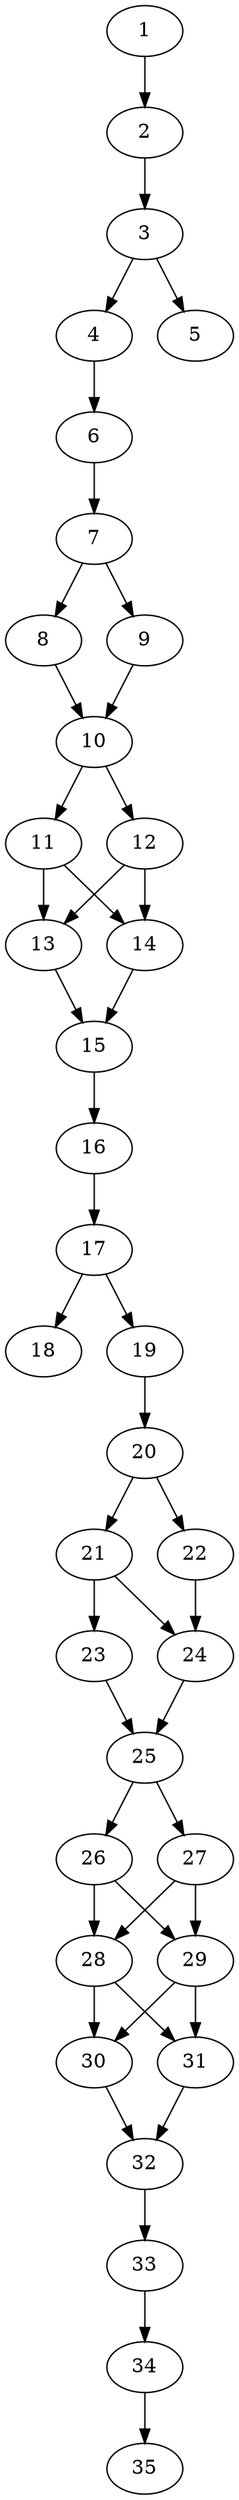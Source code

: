 // DAG automatically generated by daggen at Thu Oct  3 14:05:37 2019
// ./daggen --dot -n 35 --ccr 0.4 --fat 0.3 --regular 0.5 --density 0.9 --mindata 5242880 --maxdata 52428800 
digraph G {
  1 [size="104768000", alpha="0.01", expect_size="41907200"] 
  1 -> 2 [size ="41907200"]
  2 [size="76728320", alpha="0.04", expect_size="30691328"] 
  2 -> 3 [size ="30691328"]
  3 [size="128284160", alpha="0.10", expect_size="51313664"] 
  3 -> 4 [size ="51313664"]
  3 -> 5 [size ="51313664"]
  4 [size="95869440", alpha="0.17", expect_size="38347776"] 
  4 -> 6 [size ="38347776"]
  5 [size="61007360", alpha="0.17", expect_size="24402944"] 
  6 [size="19476480", alpha="0.20", expect_size="7790592"] 
  6 -> 7 [size ="7790592"]
  7 [size="72780800", alpha="0.01", expect_size="29112320"] 
  7 -> 8 [size ="29112320"]
  7 -> 9 [size ="29112320"]
  8 [size="33172480", alpha="0.02", expect_size="13268992"] 
  8 -> 10 [size ="13268992"]
  9 [size="113610240", alpha="0.16", expect_size="45444096"] 
  9 -> 10 [size ="45444096"]
  10 [size="128803840", alpha="0.16", expect_size="51521536"] 
  10 -> 11 [size ="51521536"]
  10 -> 12 [size ="51521536"]
  11 [size="41582080", alpha="0.07", expect_size="16632832"] 
  11 -> 13 [size ="16632832"]
  11 -> 14 [size ="16632832"]
  12 [size="47127040", alpha="0.05", expect_size="18850816"] 
  12 -> 13 [size ="18850816"]
  12 -> 14 [size ="18850816"]
  13 [size="72345600", alpha="0.08", expect_size="28938240"] 
  13 -> 15 [size ="28938240"]
  14 [size="129976320", alpha="0.14", expect_size="51990528"] 
  14 -> 15 [size ="51990528"]
  15 [size="112665600", alpha="0.08", expect_size="45066240"] 
  15 -> 16 [size ="45066240"]
  16 [size="92203520", alpha="0.10", expect_size="36881408"] 
  16 -> 17 [size ="36881408"]
  17 [size="90206720", alpha="0.03", expect_size="36082688"] 
  17 -> 18 [size ="36082688"]
  17 -> 19 [size ="36082688"]
  18 [size="98611200", alpha="0.10", expect_size="39444480"] 
  19 [size="109765120", alpha="0.12", expect_size="43906048"] 
  19 -> 20 [size ="43906048"]
  20 [size="84398080", alpha="0.14", expect_size="33759232"] 
  20 -> 21 [size ="33759232"]
  20 -> 22 [size ="33759232"]
  21 [size="59509760", alpha="0.12", expect_size="23803904"] 
  21 -> 23 [size ="23803904"]
  21 -> 24 [size ="23803904"]
  22 [size="101125120", alpha="0.00", expect_size="40450048"] 
  22 -> 24 [size ="40450048"]
  23 [size="128102400", alpha="0.08", expect_size="51240960"] 
  23 -> 25 [size ="51240960"]
  24 [size="55751680", alpha="0.10", expect_size="22300672"] 
  24 -> 25 [size ="22300672"]
  25 [size="19686400", alpha="0.00", expect_size="7874560"] 
  25 -> 26 [size ="7874560"]
  25 -> 27 [size ="7874560"]
  26 [size="65781760", alpha="0.11", expect_size="26312704"] 
  26 -> 28 [size ="26312704"]
  26 -> 29 [size ="26312704"]
  27 [size="124746240", alpha="0.12", expect_size="49898496"] 
  27 -> 28 [size ="49898496"]
  27 -> 29 [size ="49898496"]
  28 [size="23669760", alpha="0.17", expect_size="9467904"] 
  28 -> 30 [size ="9467904"]
  28 -> 31 [size ="9467904"]
  29 [size="84513280", alpha="0.19", expect_size="33805312"] 
  29 -> 30 [size ="33805312"]
  29 -> 31 [size ="33805312"]
  30 [size="38586880", alpha="0.00", expect_size="15434752"] 
  30 -> 32 [size ="15434752"]
  31 [size="122675200", alpha="0.06", expect_size="49070080"] 
  31 -> 32 [size ="49070080"]
  32 [size="74544640", alpha="0.18", expect_size="29817856"] 
  32 -> 33 [size ="29817856"]
  33 [size="75783680", alpha="0.00", expect_size="30313472"] 
  33 -> 34 [size ="30313472"]
  34 [size="123601920", alpha="0.02", expect_size="49440768"] 
  34 -> 35 [size ="49440768"]
  35 [size="64839680", alpha="0.00", expect_size="25935872"] 
}
